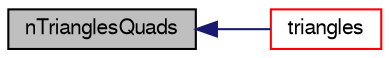 digraph "nTrianglesQuads"
{
  bgcolor="transparent";
  edge [fontname="FreeSans",fontsize="10",labelfontname="FreeSans",labelfontsize="10"];
  node [fontname="FreeSans",fontsize="10",shape=record];
  rankdir="LR";
  Node744 [label="nTrianglesQuads",height=0.2,width=0.4,color="black", fillcolor="grey75", style="filled", fontcolor="black"];
  Node744 -> Node745 [dir="back",color="midnightblue",fontsize="10",style="solid",fontname="FreeSans"];
  Node745 [label="triangles",height=0.2,width=0.4,color="red",URL="$a27218.html#a1fd94ce8c25a3a8b555070a903a99dfb",tooltip="Split into triangles using existing points. "];
}
